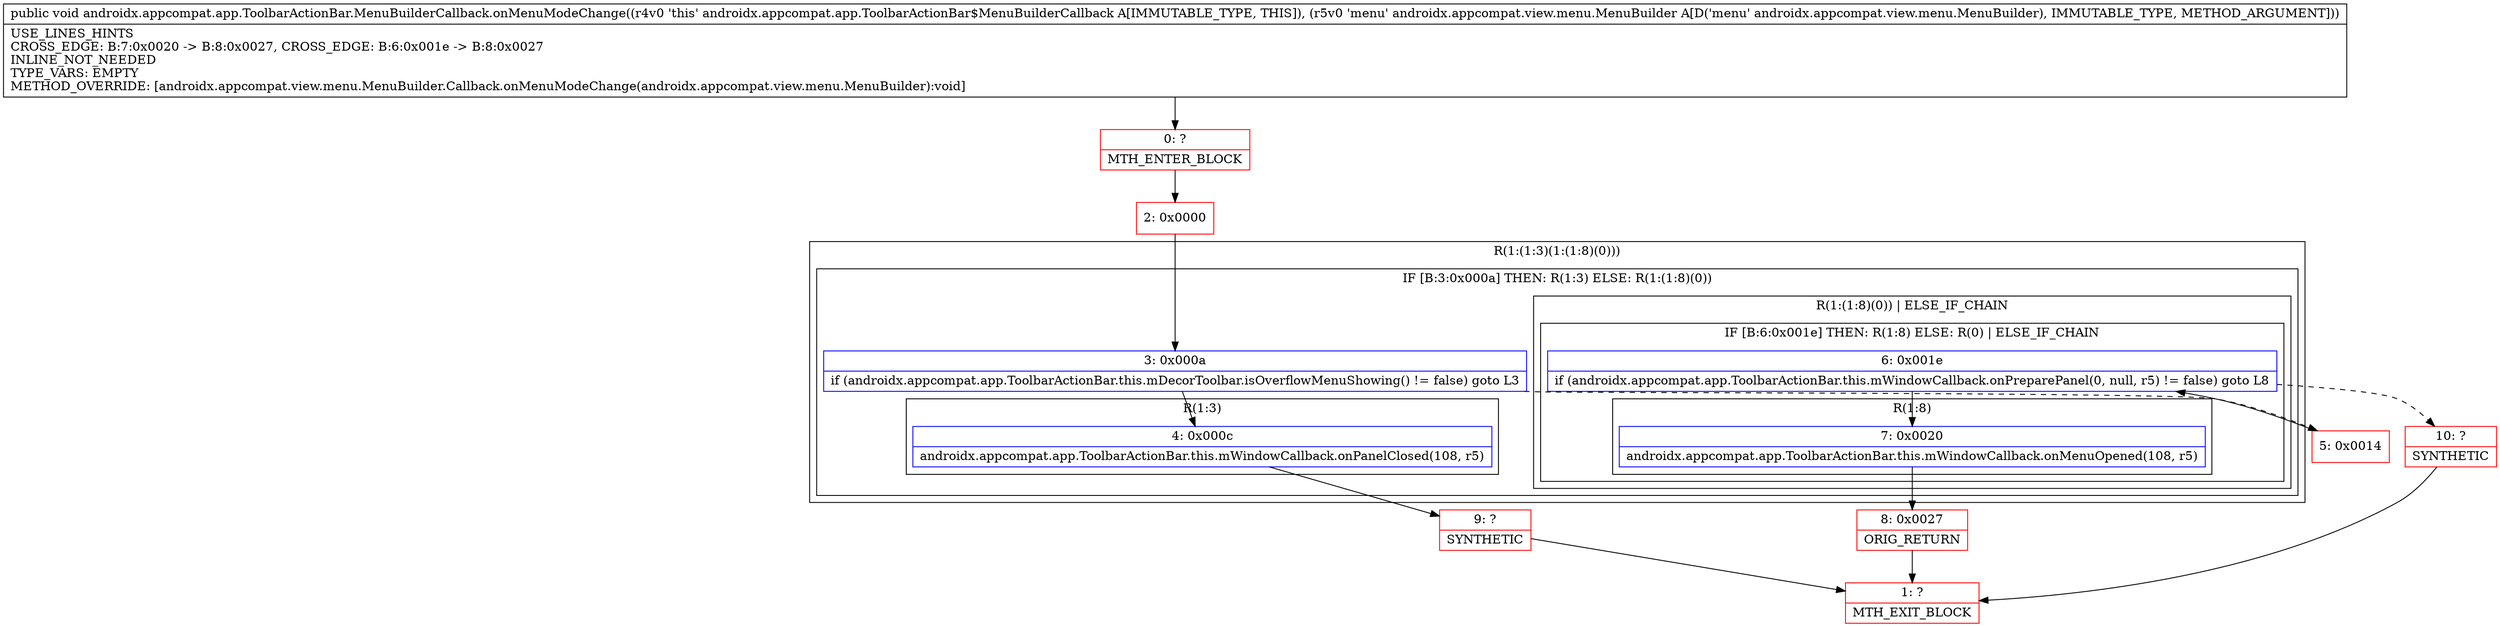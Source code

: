 digraph "CFG forandroidx.appcompat.app.ToolbarActionBar.MenuBuilderCallback.onMenuModeChange(Landroidx\/appcompat\/view\/menu\/MenuBuilder;)V" {
subgraph cluster_Region_1344423471 {
label = "R(1:(1:3)(1:(1:8)(0)))";
node [shape=record,color=blue];
subgraph cluster_IfRegion_1409747344 {
label = "IF [B:3:0x000a] THEN: R(1:3) ELSE: R(1:(1:8)(0))";
node [shape=record,color=blue];
Node_3 [shape=record,label="{3\:\ 0x000a|if (androidx.appcompat.app.ToolbarActionBar.this.mDecorToolbar.isOverflowMenuShowing() != false) goto L3\l}"];
subgraph cluster_Region_814173190 {
label = "R(1:3)";
node [shape=record,color=blue];
Node_4 [shape=record,label="{4\:\ 0x000c|androidx.appcompat.app.ToolbarActionBar.this.mWindowCallback.onPanelClosed(108, r5)\l}"];
}
subgraph cluster_Region_1778879267 {
label = "R(1:(1:8)(0)) | ELSE_IF_CHAIN\l";
node [shape=record,color=blue];
subgraph cluster_IfRegion_685157234 {
label = "IF [B:6:0x001e] THEN: R(1:8) ELSE: R(0) | ELSE_IF_CHAIN\l";
node [shape=record,color=blue];
Node_6 [shape=record,label="{6\:\ 0x001e|if (androidx.appcompat.app.ToolbarActionBar.this.mWindowCallback.onPreparePanel(0, null, r5) != false) goto L8\l}"];
subgraph cluster_Region_1148288113 {
label = "R(1:8)";
node [shape=record,color=blue];
Node_7 [shape=record,label="{7\:\ 0x0020|androidx.appcompat.app.ToolbarActionBar.this.mWindowCallback.onMenuOpened(108, r5)\l}"];
}
subgraph cluster_Region_1310519173 {
label = "R(0)";
node [shape=record,color=blue];
}
}
}
}
}
Node_0 [shape=record,color=red,label="{0\:\ ?|MTH_ENTER_BLOCK\l}"];
Node_2 [shape=record,color=red,label="{2\:\ 0x0000}"];
Node_9 [shape=record,color=red,label="{9\:\ ?|SYNTHETIC\l}"];
Node_1 [shape=record,color=red,label="{1\:\ ?|MTH_EXIT_BLOCK\l}"];
Node_5 [shape=record,color=red,label="{5\:\ 0x0014}"];
Node_8 [shape=record,color=red,label="{8\:\ 0x0027|ORIG_RETURN\l}"];
Node_10 [shape=record,color=red,label="{10\:\ ?|SYNTHETIC\l}"];
MethodNode[shape=record,label="{public void androidx.appcompat.app.ToolbarActionBar.MenuBuilderCallback.onMenuModeChange((r4v0 'this' androidx.appcompat.app.ToolbarActionBar$MenuBuilderCallback A[IMMUTABLE_TYPE, THIS]), (r5v0 'menu' androidx.appcompat.view.menu.MenuBuilder A[D('menu' androidx.appcompat.view.menu.MenuBuilder), IMMUTABLE_TYPE, METHOD_ARGUMENT]))  | USE_LINES_HINTS\lCROSS_EDGE: B:7:0x0020 \-\> B:8:0x0027, CROSS_EDGE: B:6:0x001e \-\> B:8:0x0027\lINLINE_NOT_NEEDED\lTYPE_VARS: EMPTY\lMETHOD_OVERRIDE: [androidx.appcompat.view.menu.MenuBuilder.Callback.onMenuModeChange(androidx.appcompat.view.menu.MenuBuilder):void]\l}"];
MethodNode -> Node_0;Node_3 -> Node_4;
Node_3 -> Node_5[style=dashed];
Node_4 -> Node_9;
Node_6 -> Node_7;
Node_6 -> Node_10[style=dashed];
Node_7 -> Node_8;
Node_0 -> Node_2;
Node_2 -> Node_3;
Node_9 -> Node_1;
Node_5 -> Node_6;
Node_8 -> Node_1;
Node_10 -> Node_1;
}

